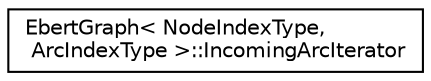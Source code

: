 digraph "Graphical Class Hierarchy"
{
 // LATEX_PDF_SIZE
  edge [fontname="Helvetica",fontsize="10",labelfontname="Helvetica",labelfontsize="10"];
  node [fontname="Helvetica",fontsize="10",shape=record];
  rankdir="LR";
  Node0 [label="EbertGraph\< NodeIndexType,\l ArcIndexType \>::IncomingArcIterator",height=0.2,width=0.4,color="black", fillcolor="white", style="filled",URL="$classoperations__research_1_1_ebert_graph_1_1_incoming_arc_iterator.html",tooltip=" "];
}
